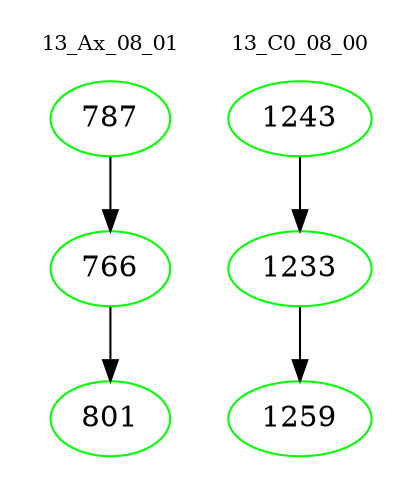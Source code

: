 digraph{
subgraph cluster_0 {
color = white
label = "13_Ax_08_01";
fontsize=10;
T0_787 [label="787", color="green"]
T0_787 -> T0_766 [color="black"]
T0_766 [label="766", color="green"]
T0_766 -> T0_801 [color="black"]
T0_801 [label="801", color="green"]
}
subgraph cluster_1 {
color = white
label = "13_C0_08_00";
fontsize=10;
T1_1243 [label="1243", color="green"]
T1_1243 -> T1_1233 [color="black"]
T1_1233 [label="1233", color="green"]
T1_1233 -> T1_1259 [color="black"]
T1_1259 [label="1259", color="green"]
}
}
